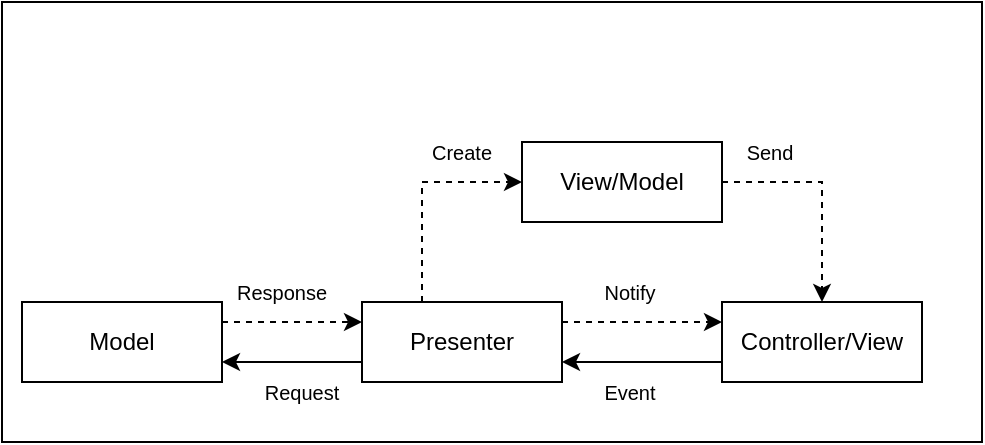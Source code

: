 <mxfile version="22.1.0" type="github">
  <diagram name="Página-1" id="_hKaWAz49uHpmCJBBs-Q">
    <mxGraphModel dx="683" dy="357" grid="1" gridSize="10" guides="1" tooltips="1" connect="1" arrows="1" fold="1" page="1" pageScale="1" pageWidth="827" pageHeight="1169" math="0" shadow="0">
      <root>
        <mxCell id="0" />
        <mxCell id="1" parent="0" />
        <mxCell id="DrVBnKAIFvrki3geINpp-1" value="" style="rounded=0;whiteSpace=wrap;html=1;" vertex="1" parent="1">
          <mxGeometry x="80" y="180" width="490" height="220" as="geometry" />
        </mxCell>
        <mxCell id="DrVBnKAIFvrki3geINpp-10" value="" style="edgeStyle=orthogonalEdgeStyle;rounded=0;orthogonalLoop=1;jettySize=auto;html=1;dashed=1;" edge="1" parent="1" source="DrVBnKAIFvrki3geINpp-2" target="DrVBnKAIFvrki3geINpp-3">
          <mxGeometry relative="1" as="geometry">
            <Array as="points">
              <mxPoint x="230" y="340" />
              <mxPoint x="230" y="340" />
            </Array>
          </mxGeometry>
        </mxCell>
        <mxCell id="DrVBnKAIFvrki3geINpp-2" value="Model" style="rounded=0;whiteSpace=wrap;html=1;" vertex="1" parent="1">
          <mxGeometry x="90" y="330" width="100" height="40" as="geometry" />
        </mxCell>
        <mxCell id="DrVBnKAIFvrki3geINpp-8" value="" style="edgeStyle=orthogonalEdgeStyle;rounded=0;orthogonalLoop=1;jettySize=auto;html=1;" edge="1" parent="1" source="DrVBnKAIFvrki3geINpp-3" target="DrVBnKAIFvrki3geINpp-2">
          <mxGeometry relative="1" as="geometry">
            <Array as="points">
              <mxPoint x="230" y="360" />
              <mxPoint x="230" y="360" />
            </Array>
          </mxGeometry>
        </mxCell>
        <mxCell id="DrVBnKAIFvrki3geINpp-11" value="" style="edgeStyle=orthogonalEdgeStyle;rounded=0;orthogonalLoop=1;jettySize=auto;html=1;dashed=1;" edge="1" parent="1" source="DrVBnKAIFvrki3geINpp-3" target="DrVBnKAIFvrki3geINpp-4">
          <mxGeometry relative="1" as="geometry">
            <Array as="points">
              <mxPoint x="390" y="340" />
              <mxPoint x="390" y="340" />
            </Array>
          </mxGeometry>
        </mxCell>
        <mxCell id="DrVBnKAIFvrki3geINpp-12" value="" style="edgeStyle=orthogonalEdgeStyle;rounded=0;orthogonalLoop=1;jettySize=auto;html=1;dashed=1;" edge="1" parent="1" source="DrVBnKAIFvrki3geINpp-3" target="DrVBnKAIFvrki3geINpp-6">
          <mxGeometry relative="1" as="geometry">
            <Array as="points">
              <mxPoint x="290" y="270" />
            </Array>
          </mxGeometry>
        </mxCell>
        <mxCell id="DrVBnKAIFvrki3geINpp-3" value="Presenter" style="rounded=0;whiteSpace=wrap;html=1;" vertex="1" parent="1">
          <mxGeometry x="260" y="330" width="100" height="40" as="geometry" />
        </mxCell>
        <mxCell id="DrVBnKAIFvrki3geINpp-9" value="" style="edgeStyle=orthogonalEdgeStyle;rounded=0;orthogonalLoop=1;jettySize=auto;html=1;" edge="1" parent="1" source="DrVBnKAIFvrki3geINpp-4" target="DrVBnKAIFvrki3geINpp-3">
          <mxGeometry relative="1" as="geometry">
            <Array as="points">
              <mxPoint x="380" y="360" />
              <mxPoint x="380" y="360" />
            </Array>
          </mxGeometry>
        </mxCell>
        <mxCell id="DrVBnKAIFvrki3geINpp-4" value="Controller/View" style="rounded=0;whiteSpace=wrap;html=1;" vertex="1" parent="1">
          <mxGeometry x="440" y="330" width="100" height="40" as="geometry" />
        </mxCell>
        <mxCell id="DrVBnKAIFvrki3geINpp-13" value="" style="edgeStyle=orthogonalEdgeStyle;rounded=0;orthogonalLoop=1;jettySize=auto;html=1;dashed=1;" edge="1" parent="1" source="DrVBnKAIFvrki3geINpp-6" target="DrVBnKAIFvrki3geINpp-4">
          <mxGeometry relative="1" as="geometry">
            <Array as="points">
              <mxPoint x="490" y="270" />
            </Array>
          </mxGeometry>
        </mxCell>
        <mxCell id="DrVBnKAIFvrki3geINpp-6" value="View/Model" style="rounded=0;whiteSpace=wrap;html=1;" vertex="1" parent="1">
          <mxGeometry x="340" y="250" width="100" height="40" as="geometry" />
        </mxCell>
        <mxCell id="DrVBnKAIFvrki3geINpp-14" value="Create" style="text;html=1;strokeColor=none;fillColor=none;align=center;verticalAlign=middle;whiteSpace=wrap;rounded=0;fontSize=10;" vertex="1" parent="1">
          <mxGeometry x="290" y="250" width="40" height="10" as="geometry" />
        </mxCell>
        <mxCell id="DrVBnKAIFvrki3geINpp-15" value="Send" style="text;html=1;strokeColor=none;fillColor=none;align=center;verticalAlign=middle;whiteSpace=wrap;rounded=0;fontSize=10;" vertex="1" parent="1">
          <mxGeometry x="443.5" y="250" width="40" height="10" as="geometry" />
        </mxCell>
        <mxCell id="DrVBnKAIFvrki3geINpp-16" value="Notify" style="text;html=1;strokeColor=none;fillColor=none;align=center;verticalAlign=middle;whiteSpace=wrap;rounded=0;fontSize=10;" vertex="1" parent="1">
          <mxGeometry x="374" y="320" width="40" height="10" as="geometry" />
        </mxCell>
        <mxCell id="DrVBnKAIFvrki3geINpp-17" value="Event" style="text;html=1;strokeColor=none;fillColor=none;align=center;verticalAlign=middle;whiteSpace=wrap;rounded=0;fontSize=10;" vertex="1" parent="1">
          <mxGeometry x="374" y="370" width="40" height="10" as="geometry" />
        </mxCell>
        <mxCell id="DrVBnKAIFvrki3geINpp-18" value="Response" style="text;html=1;strokeColor=none;fillColor=none;align=center;verticalAlign=middle;whiteSpace=wrap;rounded=0;fontSize=10;" vertex="1" parent="1">
          <mxGeometry x="200" y="320" width="40" height="10" as="geometry" />
        </mxCell>
        <mxCell id="DrVBnKAIFvrki3geINpp-19" value="Request" style="text;html=1;strokeColor=none;fillColor=none;align=center;verticalAlign=middle;whiteSpace=wrap;rounded=0;fontSize=10;" vertex="1" parent="1">
          <mxGeometry x="210" y="370" width="40" height="10" as="geometry" />
        </mxCell>
      </root>
    </mxGraphModel>
  </diagram>
</mxfile>
